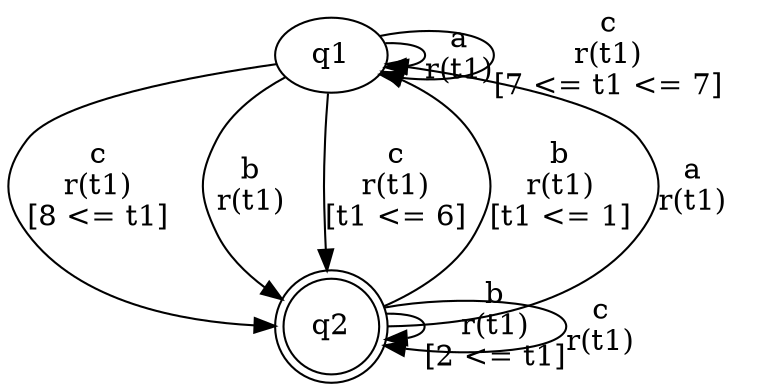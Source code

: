 digraph L {
	qq1[label=q1]
	qq2[label=q2 shape=doublecircle]
	qq1 -> qq2[label="c\nr(t1)\n[8 <= t1]"]
	qq2 -> qq2[label="b\nr(t1)\n[2 <= t1]"]
	qq2 -> qq2[label="c\nr(t1)\n"]
	qq2 -> qq1[label="b\nr(t1)\n[t1 <= 1]"]
	qq2 -> qq1[label="a\nr(t1)\n"]
	qq1 -> qq1[label="a\nr(t1)\n"]
	qq1 -> qq1[label="c\nr(t1)\n[7 <= t1 <= 7]"]
	qq1 -> qq2[label="b\nr(t1)\n"]
	qq1 -> qq2[label="c\nr(t1)\n[t1 <= 6]"]
}
